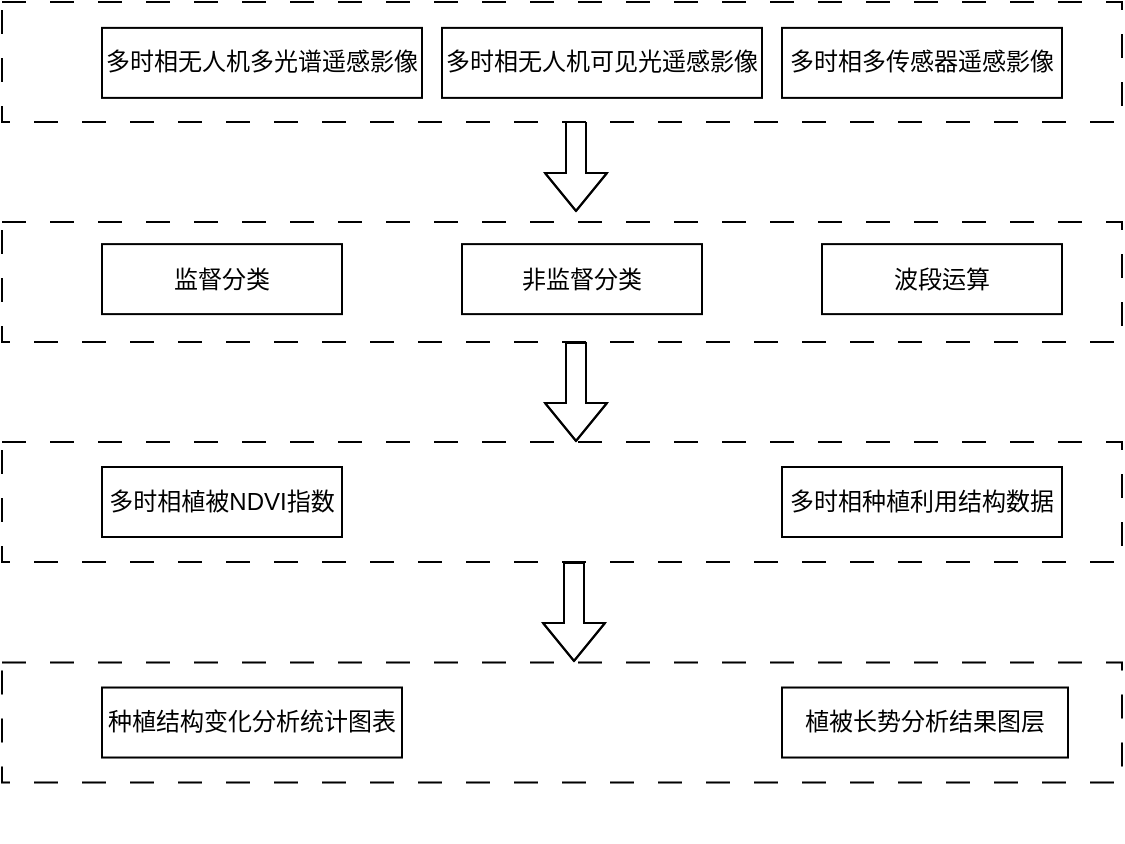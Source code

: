 <mxfile version="24.7.17">
  <diagram name="第 1 页" id="JeWldXXxksjpVP-zL5Ht">
    <mxGraphModel dx="1434" dy="738" grid="1" gridSize="10" guides="1" tooltips="1" connect="1" arrows="1" fold="1" page="1" pageScale="1" pageWidth="900" pageHeight="1600" math="0" shadow="0">
      <root>
        <mxCell id="0" />
        <mxCell id="1" parent="0" />
        <mxCell id="8GKyTfsWxNbbxCT-tOfK-8" value="" style="rounded=0;whiteSpace=wrap;html=1;dashed=1;dashPattern=12 12;" parent="1" vertex="1">
          <mxGeometry x="170" y="280" width="560" height="60" as="geometry" />
        </mxCell>
        <mxCell id="womFPRaeuXH6ECmNfBCx-7" value="多时相植被NDVI指数" style="rounded=0;whiteSpace=wrap;html=1;" parent="1" vertex="1">
          <mxGeometry x="220" y="292.5" width="120" height="35" as="geometry" />
        </mxCell>
        <mxCell id="8GKyTfsWxNbbxCT-tOfK-1" value="多时相种植利用结构数据" style="rounded=0;whiteSpace=wrap;html=1;" parent="1" vertex="1">
          <mxGeometry x="560" y="292.5" width="140" height="35" as="geometry" />
        </mxCell>
        <mxCell id="8GKyTfsWxNbbxCT-tOfK-12" value="" style="shape=flexArrow;endArrow=classic;html=1;rounded=0;entryX=0.5;entryY=0;entryDx=0;entryDy=0;" parent="1" edge="1">
          <mxGeometry width="50" height="50" relative="1" as="geometry">
            <mxPoint x="457" y="100" as="sourcePoint" />
            <mxPoint x="457" y="165" as="targetPoint" />
            <Array as="points">
              <mxPoint x="457" y="125" />
            </Array>
          </mxGeometry>
        </mxCell>
        <mxCell id="8GKyTfsWxNbbxCT-tOfK-16" value="" style="group" parent="1" vertex="1" connectable="0">
          <mxGeometry x="170" y="370" width="560" height="110" as="geometry" />
        </mxCell>
        <mxCell id="8GKyTfsWxNbbxCT-tOfK-10" value="" style="rounded=0;whiteSpace=wrap;html=1;dashed=1;dashPattern=12 12;" parent="8GKyTfsWxNbbxCT-tOfK-16" vertex="1">
          <mxGeometry y="20.263" width="560" height="60" as="geometry" />
        </mxCell>
        <mxCell id="8GKyTfsWxNbbxCT-tOfK-4" value="种植结构变化分析统计图表" style="rounded=0;whiteSpace=wrap;html=1;" parent="8GKyTfsWxNbbxCT-tOfK-16" vertex="1">
          <mxGeometry x="50" y="32.766" width="150" height="35" as="geometry" />
        </mxCell>
        <mxCell id="8GKyTfsWxNbbxCT-tOfK-5" value="植被长势分析结果图层" style="rounded=0;whiteSpace=wrap;html=1;" parent="8GKyTfsWxNbbxCT-tOfK-16" vertex="1">
          <mxGeometry x="390" y="32.766" width="143" height="35" as="geometry" />
        </mxCell>
        <mxCell id="8GKyTfsWxNbbxCT-tOfK-17" value="" style="group" parent="1" vertex="1" connectable="0">
          <mxGeometry x="170" y="60" width="560" height="60" as="geometry" />
        </mxCell>
        <mxCell id="8GKyTfsWxNbbxCT-tOfK-6" value="" style="rounded=0;whiteSpace=wrap;html=1;dashed=1;dashPattern=12 12;" parent="8GKyTfsWxNbbxCT-tOfK-17" vertex="1">
          <mxGeometry width="560" height="60" as="geometry" />
        </mxCell>
        <mxCell id="womFPRaeuXH6ECmNfBCx-2" value="多时相无人机可见光遥感影像" style="rounded=0;whiteSpace=wrap;html=1;" parent="8GKyTfsWxNbbxCT-tOfK-17" vertex="1">
          <mxGeometry x="220" y="12.947" width="160" height="35" as="geometry" />
        </mxCell>
        <mxCell id="womFPRaeuXH6ECmNfBCx-3" value="多时相无人机多光谱遥感影像" style="rounded=0;whiteSpace=wrap;html=1;" parent="8GKyTfsWxNbbxCT-tOfK-17" vertex="1">
          <mxGeometry x="50" y="12.947" width="160" height="35" as="geometry" />
        </mxCell>
        <mxCell id="CJm7m-DwgRcduywlwaV9-1" value="多时相多传感器遥感影像" style="rounded=0;whiteSpace=wrap;html=1;" vertex="1" parent="8GKyTfsWxNbbxCT-tOfK-17">
          <mxGeometry x="390" y="12.947" width="140" height="35" as="geometry" />
        </mxCell>
        <mxCell id="8GKyTfsWxNbbxCT-tOfK-18" value="" style="group" parent="1" vertex="1" connectable="0">
          <mxGeometry x="170" y="170" width="560" height="60" as="geometry" />
        </mxCell>
        <mxCell id="8GKyTfsWxNbbxCT-tOfK-7" value="" style="rounded=0;whiteSpace=wrap;html=1;dashed=1;dashPattern=12 12;" parent="8GKyTfsWxNbbxCT-tOfK-18" vertex="1">
          <mxGeometry width="560" height="60" as="geometry" />
        </mxCell>
        <mxCell id="womFPRaeuXH6ECmNfBCx-4" value="监督分类" style="rounded=0;whiteSpace=wrap;html=1;" parent="8GKyTfsWxNbbxCT-tOfK-18" vertex="1">
          <mxGeometry x="50" y="11.053" width="120" height="35" as="geometry" />
        </mxCell>
        <mxCell id="womFPRaeuXH6ECmNfBCx-5" value="波段运算" style="rounded=0;whiteSpace=wrap;html=1;" parent="8GKyTfsWxNbbxCT-tOfK-18" vertex="1">
          <mxGeometry x="410" y="11.053" width="120" height="35" as="geometry" />
        </mxCell>
        <mxCell id="CJm7m-DwgRcduywlwaV9-10" value="非监督分类" style="rounded=0;whiteSpace=wrap;html=1;" vertex="1" parent="8GKyTfsWxNbbxCT-tOfK-18">
          <mxGeometry x="230" y="11.053" width="120" height="35" as="geometry" />
        </mxCell>
        <mxCell id="CJm7m-DwgRcduywlwaV9-7" value="" style="shape=flexArrow;endArrow=classic;html=1;rounded=0;" edge="1" parent="1">
          <mxGeometry width="50" height="50" relative="1" as="geometry">
            <mxPoint x="457" y="230" as="sourcePoint" />
            <mxPoint x="457" y="280" as="targetPoint" />
            <Array as="points">
              <mxPoint x="457" y="255" />
            </Array>
          </mxGeometry>
        </mxCell>
        <mxCell id="CJm7m-DwgRcduywlwaV9-9" value="" style="shape=flexArrow;endArrow=classic;html=1;rounded=0;" edge="1" parent="1">
          <mxGeometry width="50" height="50" relative="1" as="geometry">
            <mxPoint x="456" y="340" as="sourcePoint" />
            <mxPoint x="456" y="390" as="targetPoint" />
            <Array as="points">
              <mxPoint x="456" y="365" />
            </Array>
          </mxGeometry>
        </mxCell>
      </root>
    </mxGraphModel>
  </diagram>
</mxfile>
